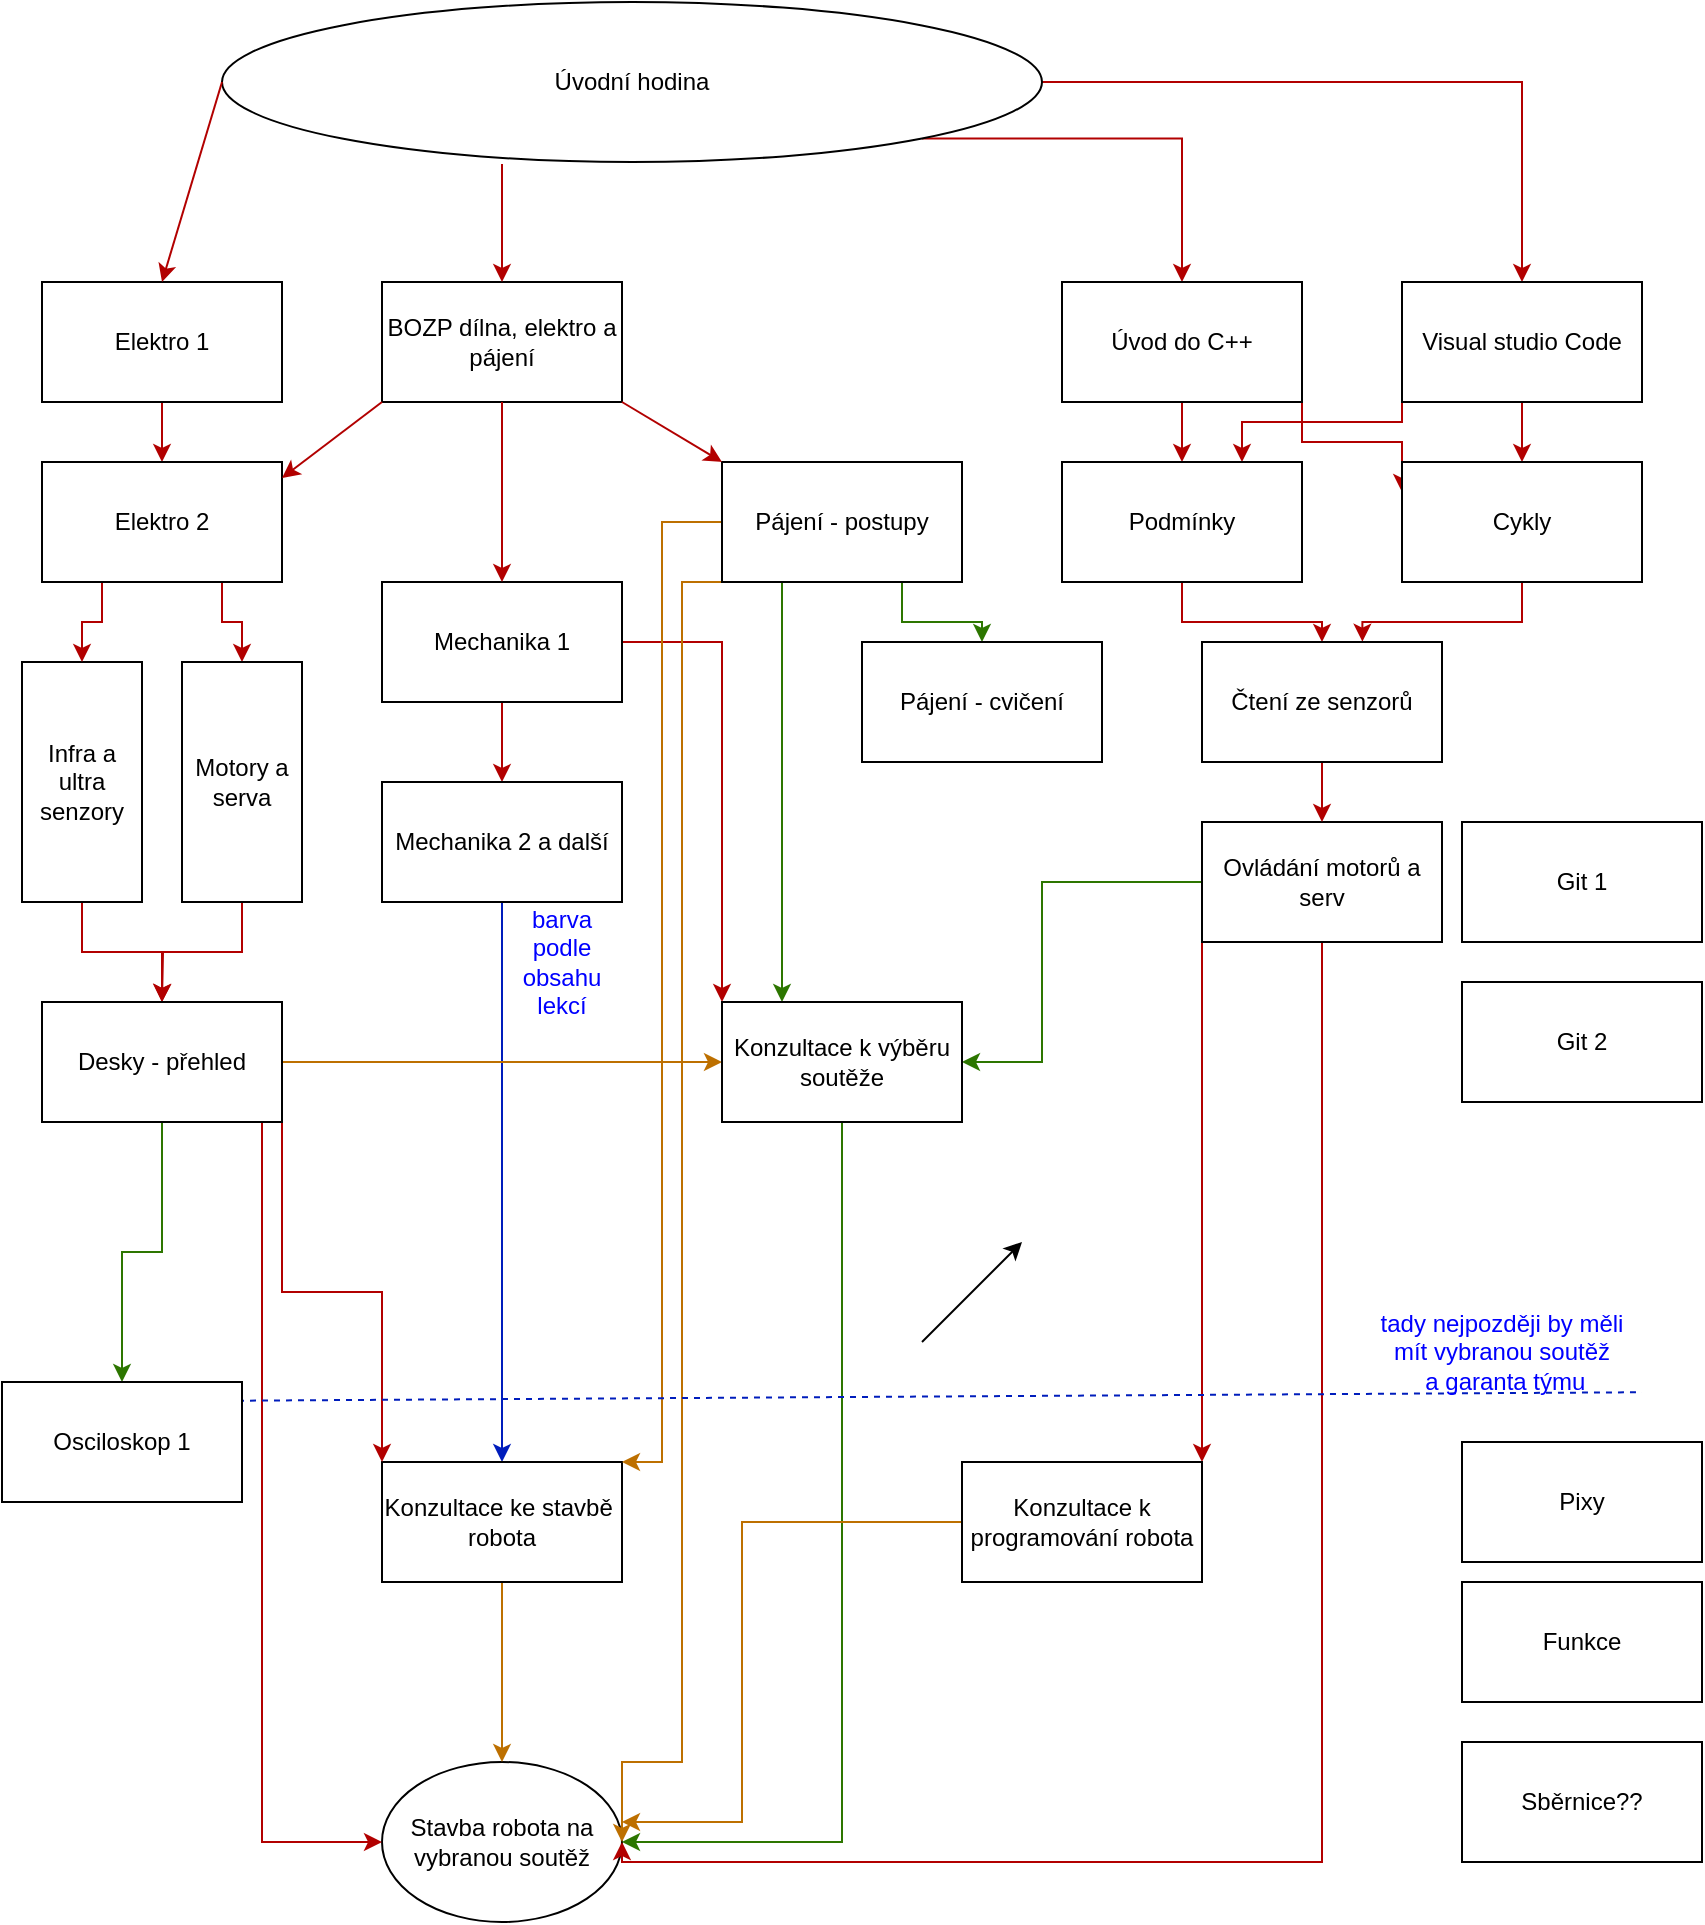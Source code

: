 <mxfile version="13.5.5" type="device"><diagram id="kdMyKFUuycJI1VeaXeoQ" name="Page-1"><mxGraphModel dx="748" dy="594" grid="1" gridSize="10" guides="1" tooltips="1" connect="1" arrows="1" fold="1" page="1" pageScale="1" pageWidth="850" pageHeight="1100" math="0" shadow="0"><root><mxCell id="0"/><mxCell id="1" parent="0"/><mxCell id="ltL3uk4HpdKAjKCosDtY-14" style="edgeStyle=orthogonalEdgeStyle;rounded=0;orthogonalLoop=1;jettySize=auto;html=1;exitX=0.5;exitY=1;exitDx=0;exitDy=0;entryX=0.5;entryY=0;entryDx=0;entryDy=0;fillColor=#e51400;strokeColor=#B20000;" parent="1" source="ltL3uk4HpdKAjKCosDtY-2" target="ltL3uk4HpdKAjKCosDtY-9" edge="1"><mxGeometry relative="1" as="geometry"/></mxCell><mxCell id="ltL3uk4HpdKAjKCosDtY-97" style="edgeStyle=orthogonalEdgeStyle;rounded=0;orthogonalLoop=1;jettySize=auto;html=1;exitX=1;exitY=0.5;exitDx=0;exitDy=0;entryX=0;entryY=0;entryDx=0;entryDy=0;fontColor=#0000FF;fillColor=#e51400;strokeColor=#B20000;" parent="1" source="ltL3uk4HpdKAjKCosDtY-2" target="ltL3uk4HpdKAjKCosDtY-57" edge="1"><mxGeometry relative="1" as="geometry"/></mxCell><mxCell id="ltL3uk4HpdKAjKCosDtY-2" value="Mechanika 1" style="rounded=0;whiteSpace=wrap;html=1;" parent="1" vertex="1"><mxGeometry x="190" y="290" width="120" height="60" as="geometry"/></mxCell><mxCell id="ltL3uk4HpdKAjKCosDtY-23" style="edgeStyle=orthogonalEdgeStyle;rounded=0;orthogonalLoop=1;jettySize=auto;html=1;exitX=1;exitY=0.5;exitDx=0;exitDy=0;entryX=0.5;entryY=0;entryDx=0;entryDy=0;fillColor=#e51400;strokeColor=#B20000;" parent="1" source="ltL3uk4HpdKAjKCosDtY-3" target="ltL3uk4HpdKAjKCosDtY-50" edge="1"><mxGeometry relative="1" as="geometry"><Array as="points"><mxPoint x="760" y="40"/></Array></mxGeometry></mxCell><mxCell id="ltL3uk4HpdKAjKCosDtY-65" style="edgeStyle=orthogonalEdgeStyle;rounded=0;orthogonalLoop=1;jettySize=auto;html=1;exitX=1;exitY=1;exitDx=0;exitDy=0;fontColor=#009900;fillColor=#e51400;strokeColor=#B20000;" parent="1" source="ltL3uk4HpdKAjKCosDtY-3" target="ltL3uk4HpdKAjKCosDtY-6" edge="1"><mxGeometry relative="1" as="geometry"/></mxCell><mxCell id="ltL3uk4HpdKAjKCosDtY-3" value="Úvodní hodina" style="ellipse;whiteSpace=wrap;html=1;" parent="1" vertex="1"><mxGeometry x="110" width="410" height="80" as="geometry"/></mxCell><mxCell id="ltL3uk4HpdKAjKCosDtY-4" value="Stavba robota na vybranou soutěž" style="ellipse;whiteSpace=wrap;html=1;" parent="1" vertex="1"><mxGeometry x="190" y="880" width="120" height="80" as="geometry"/></mxCell><mxCell id="ltL3uk4HpdKAjKCosDtY-92" style="edgeStyle=orthogonalEdgeStyle;rounded=0;orthogonalLoop=1;jettySize=auto;html=1;exitX=0;exitY=0.5;exitDx=0;exitDy=0;fontColor=#009900;fillColor=#e51400;strokeColor=#B20000;" parent="1" source="ltL3uk4HpdKAjKCosDtY-5" target="ltL3uk4HpdKAjKCosDtY-49" edge="1"><mxGeometry relative="1" as="geometry"/></mxCell><mxCell id="ltL3uk4HpdKAjKCosDtY-5" value="Infra a ultra senzory" style="rounded=0;whiteSpace=wrap;html=1;direction=north;" parent="1" vertex="1"><mxGeometry x="10" y="330" width="60" height="120" as="geometry"/></mxCell><mxCell id="ltL3uk4HpdKAjKCosDtY-64" style="edgeStyle=orthogonalEdgeStyle;rounded=0;orthogonalLoop=1;jettySize=auto;html=1;exitX=0.5;exitY=1;exitDx=0;exitDy=0;entryX=0.5;entryY=0;entryDx=0;entryDy=0;fontColor=#009900;fillColor=#e51400;strokeColor=#B20000;" parent="1" source="ltL3uk4HpdKAjKCosDtY-6" target="ltL3uk4HpdKAjKCosDtY-51" edge="1"><mxGeometry relative="1" as="geometry"/></mxCell><mxCell id="ltL3uk4HpdKAjKCosDtY-80" style="edgeStyle=orthogonalEdgeStyle;rounded=0;orthogonalLoop=1;jettySize=auto;html=1;exitX=1;exitY=1;exitDx=0;exitDy=0;entryX=0;entryY=0.25;entryDx=0;entryDy=0;fontColor=#009900;fillColor=#e51400;strokeColor=#B20000;" parent="1" source="ltL3uk4HpdKAjKCosDtY-6" target="ltL3uk4HpdKAjKCosDtY-52" edge="1"><mxGeometry relative="1" as="geometry"><Array as="points"><mxPoint x="650" y="220"/><mxPoint x="700" y="220"/></Array></mxGeometry></mxCell><mxCell id="ltL3uk4HpdKAjKCosDtY-6" value="Úvod do C++" style="rounded=0;whiteSpace=wrap;html=1;" parent="1" vertex="1"><mxGeometry x="530" y="140" width="120" height="60" as="geometry"/></mxCell><mxCell id="ltL3uk4HpdKAjKCosDtY-15" style="edgeStyle=orthogonalEdgeStyle;rounded=0;orthogonalLoop=1;jettySize=auto;html=1;exitX=0.5;exitY=1;exitDx=0;exitDy=0;entryX=0.5;entryY=0;entryDx=0;entryDy=0;fillColor=#0050ef;strokeColor=#001DBC;" parent="1" source="ltL3uk4HpdKAjKCosDtY-9" target="ltL3uk4HpdKAjKCosDtY-10" edge="1"><mxGeometry relative="1" as="geometry"/></mxCell><mxCell id="ltL3uk4HpdKAjKCosDtY-9" value="Mechanika 2 a další" style="rounded=0;whiteSpace=wrap;html=1;" parent="1" vertex="1"><mxGeometry x="190" y="390" width="120" height="60" as="geometry"/></mxCell><mxCell id="ltL3uk4HpdKAjKCosDtY-20" style="edgeStyle=orthogonalEdgeStyle;rounded=0;orthogonalLoop=1;jettySize=auto;html=1;exitX=0.5;exitY=1;exitDx=0;exitDy=0;fillColor=#f0a30a;strokeColor=#BD7000;" parent="1" source="ltL3uk4HpdKAjKCosDtY-10" target="ltL3uk4HpdKAjKCosDtY-4" edge="1"><mxGeometry relative="1" as="geometry"/></mxCell><mxCell id="ltL3uk4HpdKAjKCosDtY-10" value="Konzultace ke stavbě&amp;nbsp; robota" style="rounded=0;whiteSpace=wrap;html=1;" parent="1" vertex="1"><mxGeometry x="190" y="730" width="120" height="60" as="geometry"/></mxCell><mxCell id="ltL3uk4HpdKAjKCosDtY-82" style="edgeStyle=orthogonalEdgeStyle;rounded=0;orthogonalLoop=1;jettySize=auto;html=1;exitX=0.25;exitY=1;exitDx=0;exitDy=0;entryX=0.25;entryY=0;entryDx=0;entryDy=0;fontColor=#009900;fillColor=#60a917;strokeColor=#2D7600;" parent="1" source="ltL3uk4HpdKAjKCosDtY-11" target="ltL3uk4HpdKAjKCosDtY-57" edge="1"><mxGeometry relative="1" as="geometry"/></mxCell><mxCell id="ltL3uk4HpdKAjKCosDtY-83" style="edgeStyle=orthogonalEdgeStyle;rounded=0;orthogonalLoop=1;jettySize=auto;html=1;exitX=0;exitY=1;exitDx=0;exitDy=0;entryX=1;entryY=0.5;entryDx=0;entryDy=0;fontColor=#009900;fillColor=#f0a30a;strokeColor=#BD7000;" parent="1" source="ltL3uk4HpdKAjKCosDtY-11" target="ltL3uk4HpdKAjKCosDtY-4" edge="1"><mxGeometry relative="1" as="geometry"><Array as="points"><mxPoint x="340" y="290"/><mxPoint x="340" y="880"/><mxPoint x="310" y="880"/></Array></mxGeometry></mxCell><mxCell id="ltL3uk4HpdKAjKCosDtY-84" style="edgeStyle=orthogonalEdgeStyle;rounded=0;orthogonalLoop=1;jettySize=auto;html=1;exitX=0;exitY=0.5;exitDx=0;exitDy=0;entryX=1;entryY=0;entryDx=0;entryDy=0;fontColor=#009900;fillColor=#f0a30a;strokeColor=#BD7000;" parent="1" source="ltL3uk4HpdKAjKCosDtY-11" target="ltL3uk4HpdKAjKCosDtY-10" edge="1"><mxGeometry relative="1" as="geometry"><Array as="points"><mxPoint x="330" y="260"/><mxPoint x="330" y="730"/></Array></mxGeometry></mxCell><mxCell id="ltL3uk4HpdKAjKCosDtY-89" style="edgeStyle=orthogonalEdgeStyle;rounded=0;orthogonalLoop=1;jettySize=auto;html=1;exitX=0.75;exitY=1;exitDx=0;exitDy=0;fontColor=#009900;fillColor=#60a917;strokeColor=#2D7600;" parent="1" source="ltL3uk4HpdKAjKCosDtY-11" target="ltL3uk4HpdKAjKCosDtY-12" edge="1"><mxGeometry relative="1" as="geometry"/></mxCell><mxCell id="ltL3uk4HpdKAjKCosDtY-11" value="Pájení - postupy" style="rounded=0;whiteSpace=wrap;html=1;" parent="1" vertex="1"><mxGeometry x="360" y="230" width="120" height="60" as="geometry"/></mxCell><mxCell id="ltL3uk4HpdKAjKCosDtY-12" value="Pájení - cvičení" style="rounded=0;whiteSpace=wrap;html=1;" parent="1" vertex="1"><mxGeometry x="430" y="320" width="120" height="60" as="geometry"/></mxCell><mxCell id="ltL3uk4HpdKAjKCosDtY-25" style="edgeStyle=orthogonalEdgeStyle;rounded=0;orthogonalLoop=1;jettySize=auto;html=1;exitX=0.5;exitY=1;exitDx=0;exitDy=0;" parent="1" source="ltL3uk4HpdKAjKCosDtY-3" target="ltL3uk4HpdKAjKCosDtY-3" edge="1"><mxGeometry relative="1" as="geometry"/></mxCell><mxCell id="ltL3uk4HpdKAjKCosDtY-48" style="edgeStyle=orthogonalEdgeStyle;rounded=0;orthogonalLoop=1;jettySize=auto;html=1;exitX=0.5;exitY=1;exitDx=0;exitDy=0;entryX=0.5;entryY=0;entryDx=0;entryDy=0;fillColor=#e51400;strokeColor=#B20000;" parent="1" source="ltL3uk4HpdKAjKCosDtY-35" target="ltL3uk4HpdKAjKCosDtY-36" edge="1"><mxGeometry relative="1" as="geometry"/></mxCell><mxCell id="ltL3uk4HpdKAjKCosDtY-35" value="Elektro 1" style="rounded=0;whiteSpace=wrap;html=1;" parent="1" vertex="1"><mxGeometry x="20" y="140" width="120" height="60" as="geometry"/></mxCell><mxCell id="ltL3uk4HpdKAjKCosDtY-90" style="edgeStyle=orthogonalEdgeStyle;rounded=0;orthogonalLoop=1;jettySize=auto;html=1;exitX=0.25;exitY=1;exitDx=0;exitDy=0;entryX=1;entryY=0.5;entryDx=0;entryDy=0;fontColor=#009900;fillColor=#e51400;strokeColor=#B20000;" parent="1" source="ltL3uk4HpdKAjKCosDtY-36" target="ltL3uk4HpdKAjKCosDtY-5" edge="1"><mxGeometry relative="1" as="geometry"/></mxCell><mxCell id="ltL3uk4HpdKAjKCosDtY-91" style="edgeStyle=orthogonalEdgeStyle;rounded=0;orthogonalLoop=1;jettySize=auto;html=1;exitX=0.75;exitY=1;exitDx=0;exitDy=0;entryX=0;entryY=0.5;entryDx=0;entryDy=0;fontColor=#009900;fillColor=#e51400;strokeColor=#B20000;" parent="1" source="ltL3uk4HpdKAjKCosDtY-36" target="ltL3uk4HpdKAjKCosDtY-37" edge="1"><mxGeometry relative="1" as="geometry"/></mxCell><mxCell id="ltL3uk4HpdKAjKCosDtY-36" value="Elektro 2" style="rounded=0;whiteSpace=wrap;html=1;" parent="1" vertex="1"><mxGeometry x="20" y="230" width="120" height="60" as="geometry"/></mxCell><mxCell id="ltL3uk4HpdKAjKCosDtY-93" style="edgeStyle=orthogonalEdgeStyle;rounded=0;orthogonalLoop=1;jettySize=auto;html=1;exitX=1;exitY=0.5;exitDx=0;exitDy=0;fontColor=#009900;fillColor=#e51400;strokeColor=#B20000;" parent="1" source="ltL3uk4HpdKAjKCosDtY-37" edge="1"><mxGeometry relative="1" as="geometry"><mxPoint x="80" y="500" as="targetPoint"/></mxGeometry></mxCell><mxCell id="ltL3uk4HpdKAjKCosDtY-37" value="Motory a serva" style="rounded=0;whiteSpace=wrap;html=1;direction=south;" parent="1" vertex="1"><mxGeometry x="90" y="330" width="60" height="120" as="geometry"/></mxCell><mxCell id="ltL3uk4HpdKAjKCosDtY-38" value="BOZP dílna, elektro a pájení" style="rounded=0;whiteSpace=wrap;html=1;" parent="1" vertex="1"><mxGeometry x="190" y="140" width="120" height="60" as="geometry"/></mxCell><mxCell id="ltL3uk4HpdKAjKCosDtY-40" value="" style="endArrow=classic;html=1;exitX=0.5;exitY=1;exitDx=0;exitDy=0;entryX=0.5;entryY=0;entryDx=0;entryDy=0;fillColor=#e51400;strokeColor=#B20000;" parent="1" source="ltL3uk4HpdKAjKCosDtY-38" target="ltL3uk4HpdKAjKCosDtY-2" edge="1"><mxGeometry width="50" height="50" relative="1" as="geometry"><mxPoint x="80" y="260" as="sourcePoint"/><mxPoint x="130" y="210" as="targetPoint"/></mxGeometry></mxCell><mxCell id="ltL3uk4HpdKAjKCosDtY-41" value="" style="endArrow=classic;html=1;exitX=1;exitY=1;exitDx=0;exitDy=0;entryX=0;entryY=0;entryDx=0;entryDy=0;fillColor=#e51400;strokeColor=#B20000;" parent="1" source="ltL3uk4HpdKAjKCosDtY-38" target="ltL3uk4HpdKAjKCosDtY-11" edge="1"><mxGeometry width="50" height="50" relative="1" as="geometry"><mxPoint x="310" y="260" as="sourcePoint"/><mxPoint x="400" y="100" as="targetPoint"/></mxGeometry></mxCell><mxCell id="ltL3uk4HpdKAjKCosDtY-43" value="" style="endArrow=classic;html=1;exitX=0;exitY=0.5;exitDx=0;exitDy=0;entryX=0.5;entryY=0;entryDx=0;entryDy=0;fillColor=#e51400;strokeColor=#B20000;" parent="1" source="ltL3uk4HpdKAjKCosDtY-3" target="ltL3uk4HpdKAjKCosDtY-35" edge="1"><mxGeometry width="50" height="50" relative="1" as="geometry"><mxPoint x="520" y="320" as="sourcePoint"/><mxPoint x="570" y="270" as="targetPoint"/></mxGeometry></mxCell><mxCell id="ltL3uk4HpdKAjKCosDtY-45" value="" style="endArrow=classic;html=1;exitX=0;exitY=1;exitDx=0;exitDy=0;entryX=1;entryY=0.133;entryDx=0;entryDy=0;entryPerimeter=0;fillColor=#e51400;strokeColor=#B20000;" parent="1" source="ltL3uk4HpdKAjKCosDtY-38" target="ltL3uk4HpdKAjKCosDtY-36" edge="1"><mxGeometry width="50" height="50" relative="1" as="geometry"><mxPoint x="340" y="350" as="sourcePoint"/><mxPoint x="390" y="300" as="targetPoint"/></mxGeometry></mxCell><mxCell id="ltL3uk4HpdKAjKCosDtY-46" value="" style="endArrow=classic;html=1;entryX=0.5;entryY=0;entryDx=0;entryDy=0;fillColor=#e51400;strokeColor=#B20000;" parent="1" target="ltL3uk4HpdKAjKCosDtY-38" edge="1"><mxGeometry width="50" height="50" relative="1" as="geometry"><mxPoint x="250" y="81" as="sourcePoint"/><mxPoint x="390" y="300" as="targetPoint"/></mxGeometry></mxCell><mxCell id="ltL3uk4HpdKAjKCosDtY-73" style="edgeStyle=orthogonalEdgeStyle;rounded=0;orthogonalLoop=1;jettySize=auto;html=1;exitX=1;exitY=0.5;exitDx=0;exitDy=0;entryX=0;entryY=0.5;entryDx=0;entryDy=0;fontColor=#009900;fillColor=#f0a30a;strokeColor=#BD7000;" parent="1" source="ltL3uk4HpdKAjKCosDtY-49" target="ltL3uk4HpdKAjKCosDtY-57" edge="1"><mxGeometry relative="1" as="geometry"/></mxCell><mxCell id="ltL3uk4HpdKAjKCosDtY-86" style="edgeStyle=orthogonalEdgeStyle;rounded=0;orthogonalLoop=1;jettySize=auto;html=1;exitX=1;exitY=1;exitDx=0;exitDy=0;entryX=0;entryY=0;entryDx=0;entryDy=0;fontColor=#009900;fillColor=#e51400;strokeColor=#B20000;" parent="1" source="ltL3uk4HpdKAjKCosDtY-49" target="ltL3uk4HpdKAjKCosDtY-10" edge="1"><mxGeometry relative="1" as="geometry"/></mxCell><mxCell id="ltL3uk4HpdKAjKCosDtY-87" style="edgeStyle=orthogonalEdgeStyle;rounded=0;orthogonalLoop=1;jettySize=auto;html=1;exitX=0.5;exitY=1;exitDx=0;exitDy=0;entryX=0;entryY=0.5;entryDx=0;entryDy=0;fontColor=#009900;fillColor=#e51400;strokeColor=#B20000;" parent="1" source="ltL3uk4HpdKAjKCosDtY-49" target="ltL3uk4HpdKAjKCosDtY-4" edge="1"><mxGeometry relative="1" as="geometry"><Array as="points"><mxPoint x="130" y="560"/><mxPoint x="130" y="920"/></Array></mxGeometry></mxCell><mxCell id="pRFNvPT8LnZVOlNpyWaL-9" style="edgeStyle=orthogonalEdgeStyle;rounded=0;orthogonalLoop=1;jettySize=auto;html=1;exitX=0.5;exitY=1;exitDx=0;exitDy=0;fillColor=#60a917;strokeColor=#2D7600;" edge="1" parent="1" source="ltL3uk4HpdKAjKCosDtY-49" target="pRFNvPT8LnZVOlNpyWaL-3"><mxGeometry relative="1" as="geometry"/></mxCell><mxCell id="ltL3uk4HpdKAjKCosDtY-49" value="Desky - přehled" style="rounded=0;whiteSpace=wrap;html=1;" parent="1" vertex="1"><mxGeometry x="20" y="500" width="120" height="60" as="geometry"/></mxCell><mxCell id="ltL3uk4HpdKAjKCosDtY-78" style="edgeStyle=orthogonalEdgeStyle;rounded=0;orthogonalLoop=1;jettySize=auto;html=1;exitX=0.5;exitY=1;exitDx=0;exitDy=0;entryX=0.5;entryY=0;entryDx=0;entryDy=0;fontColor=#009900;fillColor=#e51400;strokeColor=#B20000;" parent="1" source="ltL3uk4HpdKAjKCosDtY-50" target="ltL3uk4HpdKAjKCosDtY-52" edge="1"><mxGeometry relative="1" as="geometry"/></mxCell><mxCell id="ltL3uk4HpdKAjKCosDtY-79" style="edgeStyle=orthogonalEdgeStyle;rounded=0;orthogonalLoop=1;jettySize=auto;html=1;exitX=0;exitY=1;exitDx=0;exitDy=0;entryX=0.75;entryY=0;entryDx=0;entryDy=0;fontColor=#009900;fillColor=#e51400;strokeColor=#B20000;" parent="1" source="ltL3uk4HpdKAjKCosDtY-50" target="ltL3uk4HpdKAjKCosDtY-51" edge="1"><mxGeometry relative="1" as="geometry"><Array as="points"><mxPoint x="700" y="210"/><mxPoint x="620" y="210"/></Array></mxGeometry></mxCell><mxCell id="ltL3uk4HpdKAjKCosDtY-50" value="Visual studio Code" style="rounded=0;whiteSpace=wrap;html=1;" parent="1" vertex="1"><mxGeometry x="700" y="140" width="120" height="60" as="geometry"/></mxCell><mxCell id="ltL3uk4HpdKAjKCosDtY-76" style="edgeStyle=orthogonalEdgeStyle;rounded=0;orthogonalLoop=1;jettySize=auto;html=1;exitX=0.5;exitY=1;exitDx=0;exitDy=0;fontColor=#009900;fillColor=#e51400;strokeColor=#B20000;" parent="1" source="ltL3uk4HpdKAjKCosDtY-51" target="ltL3uk4HpdKAjKCosDtY-56" edge="1"><mxGeometry relative="1" as="geometry"/></mxCell><mxCell id="ltL3uk4HpdKAjKCosDtY-51" value="Podmínky" style="rounded=0;whiteSpace=wrap;html=1;" parent="1" vertex="1"><mxGeometry x="530" y="230" width="120" height="60" as="geometry"/></mxCell><mxCell id="ltL3uk4HpdKAjKCosDtY-77" style="edgeStyle=orthogonalEdgeStyle;rounded=0;orthogonalLoop=1;jettySize=auto;html=1;exitX=0.5;exitY=1;exitDx=0;exitDy=0;entryX=0.668;entryY=-0.003;entryDx=0;entryDy=0;entryPerimeter=0;fontColor=#009900;fillColor=#e51400;strokeColor=#B20000;" parent="1" source="ltL3uk4HpdKAjKCosDtY-52" target="ltL3uk4HpdKAjKCosDtY-56" edge="1"><mxGeometry relative="1" as="geometry"/></mxCell><mxCell id="ltL3uk4HpdKAjKCosDtY-52" value="Cykly" style="rounded=0;whiteSpace=wrap;html=1;gradientColor=none;" parent="1" vertex="1"><mxGeometry x="700" y="230" width="120" height="60" as="geometry"/></mxCell><mxCell id="ltL3uk4HpdKAjKCosDtY-74" style="edgeStyle=orthogonalEdgeStyle;rounded=0;orthogonalLoop=1;jettySize=auto;html=1;exitX=0;exitY=0.5;exitDx=0;exitDy=0;entryX=1;entryY=0.5;entryDx=0;entryDy=0;fontColor=#009900;fillColor=#60a917;strokeColor=#2D7600;" parent="1" source="ltL3uk4HpdKAjKCosDtY-55" target="ltL3uk4HpdKAjKCosDtY-57" edge="1"><mxGeometry relative="1" as="geometry"><Array as="points"><mxPoint x="520" y="440"/><mxPoint x="520" y="530"/></Array></mxGeometry></mxCell><mxCell id="ltL3uk4HpdKAjKCosDtY-95" style="edgeStyle=orthogonalEdgeStyle;rounded=0;orthogonalLoop=1;jettySize=auto;html=1;exitX=0.5;exitY=1;exitDx=0;exitDy=0;entryX=1;entryY=0.5;entryDx=0;entryDy=0;fontColor=#0000FF;fillColor=#e51400;strokeColor=#B20000;" parent="1" source="ltL3uk4HpdKAjKCosDtY-55" target="ltL3uk4HpdKAjKCosDtY-4" edge="1"><mxGeometry relative="1" as="geometry"><Array as="points"><mxPoint x="660" y="930"/><mxPoint x="310" y="930"/></Array></mxGeometry></mxCell><mxCell id="ltL3uk4HpdKAjKCosDtY-99" style="edgeStyle=orthogonalEdgeStyle;rounded=0;orthogonalLoop=1;jettySize=auto;html=1;exitX=0;exitY=1;exitDx=0;exitDy=0;entryX=1;entryY=0;entryDx=0;entryDy=0;fontColor=#FF0000;fillColor=#e51400;strokeColor=#B20000;" parent="1" source="ltL3uk4HpdKAjKCosDtY-55" target="ltL3uk4HpdKAjKCosDtY-98" edge="1"><mxGeometry relative="1" as="geometry"/></mxCell><mxCell id="ltL3uk4HpdKAjKCosDtY-55" value="Ovládání motorů a serv" style="rounded=0;whiteSpace=wrap;html=1;gradientColor=none;" parent="1" vertex="1"><mxGeometry x="600" y="410" width="120" height="60" as="geometry"/></mxCell><mxCell id="ltL3uk4HpdKAjKCosDtY-68" style="edgeStyle=orthogonalEdgeStyle;rounded=0;orthogonalLoop=1;jettySize=auto;html=1;exitX=0.5;exitY=1;exitDx=0;exitDy=0;entryX=0.5;entryY=0;entryDx=0;entryDy=0;fontColor=#009900;fillColor=#e51400;strokeColor=#B20000;" parent="1" source="ltL3uk4HpdKAjKCosDtY-56" target="ltL3uk4HpdKAjKCosDtY-55" edge="1"><mxGeometry relative="1" as="geometry"/></mxCell><mxCell id="ltL3uk4HpdKAjKCosDtY-56" value="Čtení ze senzorů" style="rounded=0;whiteSpace=wrap;html=1;gradientColor=none;" parent="1" vertex="1"><mxGeometry x="600" y="320" width="120" height="60" as="geometry"/></mxCell><mxCell id="ltL3uk4HpdKAjKCosDtY-85" style="edgeStyle=orthogonalEdgeStyle;rounded=0;orthogonalLoop=1;jettySize=auto;html=1;exitX=0.5;exitY=1;exitDx=0;exitDy=0;fontColor=#009900;fillColor=#60a917;strokeColor=#2D7600;" parent="1" source="ltL3uk4HpdKAjKCosDtY-57" edge="1"><mxGeometry relative="1" as="geometry"><mxPoint x="310" y="920.0" as="targetPoint"/><Array as="points"><mxPoint x="420" y="920"/></Array></mxGeometry></mxCell><mxCell id="ltL3uk4HpdKAjKCosDtY-57" value="Konzultace k výběru soutěže" style="rounded=0;whiteSpace=wrap;html=1;gradientColor=none;" parent="1" vertex="1"><mxGeometry x="360" y="500" width="120" height="60" as="geometry"/></mxCell><mxCell id="ltL3uk4HpdKAjKCosDtY-58" value="" style="endArrow=none;html=1;fillColor=#0050ef;strokeColor=#001DBC;dashed=1;" parent="1" edge="1"><mxGeometry width="50" height="50" relative="1" as="geometry"><mxPoint x="10" y="700" as="sourcePoint"/><mxPoint x="820" y="695.12" as="targetPoint"/></mxGeometry></mxCell><mxCell id="ltL3uk4HpdKAjKCosDtY-61" value="tady nejpozději by měli mít vybranou soutěž &lt;br&gt;&amp;nbsp;a garanta týmu" style="text;html=1;align=center;verticalAlign=middle;whiteSpace=wrap;rounded=0;fontColor=#0000FF;" parent="1" vertex="1"><mxGeometry x="680" y="660" width="140" height="30" as="geometry"/></mxCell><mxCell id="ltL3uk4HpdKAjKCosDtY-94" value="barva podle obsahu lekcí" style="text;html=1;align=center;verticalAlign=middle;whiteSpace=wrap;rounded=0;fontColor=#0000FF;" parent="1" vertex="1"><mxGeometry x="260" y="470" width="40" height="20" as="geometry"/></mxCell><mxCell id="ltL3uk4HpdKAjKCosDtY-100" style="edgeStyle=orthogonalEdgeStyle;rounded=0;orthogonalLoop=1;jettySize=auto;html=1;exitX=0;exitY=0.5;exitDx=0;exitDy=0;fontColor=#FF8000;fillColor=#f0a30a;strokeColor=#BD7000;" parent="1" source="ltL3uk4HpdKAjKCosDtY-98" edge="1"><mxGeometry relative="1" as="geometry"><mxPoint x="310" y="910" as="targetPoint"/><Array as="points"><mxPoint x="370" y="760"/><mxPoint x="370" y="910"/></Array></mxGeometry></mxCell><mxCell id="ltL3uk4HpdKAjKCosDtY-98" value="Konzultace k programování robota" style="rounded=0;whiteSpace=wrap;html=1;gradientColor=none;" parent="1" vertex="1"><mxGeometry x="480" y="730" width="120" height="60" as="geometry"/></mxCell><mxCell id="pRFNvPT8LnZVOlNpyWaL-1" value="Sběrnice??" style="rounded=0;whiteSpace=wrap;html=1;" vertex="1" parent="1"><mxGeometry x="730" y="870" width="120" height="60" as="geometry"/></mxCell><mxCell id="pRFNvPT8LnZVOlNpyWaL-2" value="Git 2" style="rounded=0;whiteSpace=wrap;html=1;" vertex="1" parent="1"><mxGeometry x="730" y="490" width="120" height="60" as="geometry"/></mxCell><mxCell id="pRFNvPT8LnZVOlNpyWaL-3" value="Osciloskop 1" style="rounded=0;whiteSpace=wrap;html=1;" vertex="1" parent="1"><mxGeometry y="690" width="120" height="60" as="geometry"/></mxCell><mxCell id="pRFNvPT8LnZVOlNpyWaL-4" value="Git 1" style="rounded=0;whiteSpace=wrap;html=1;" vertex="1" parent="1"><mxGeometry x="730" y="410" width="120" height="60" as="geometry"/></mxCell><mxCell id="pRFNvPT8LnZVOlNpyWaL-5" value="Pixy" style="rounded=0;whiteSpace=wrap;html=1;" vertex="1" parent="1"><mxGeometry x="730" y="720" width="120" height="60" as="geometry"/></mxCell><mxCell id="pRFNvPT8LnZVOlNpyWaL-6" value="Funkce" style="rounded=0;whiteSpace=wrap;html=1;" vertex="1" parent="1"><mxGeometry x="730" y="790" width="120" height="60" as="geometry"/></mxCell><mxCell id="pRFNvPT8LnZVOlNpyWaL-8" value="" style="endArrow=classic;html=1;" edge="1" parent="1"><mxGeometry width="50" height="50" relative="1" as="geometry"><mxPoint x="460" y="670" as="sourcePoint"/><mxPoint x="510" y="620" as="targetPoint"/></mxGeometry></mxCell></root></mxGraphModel></diagram></mxfile>